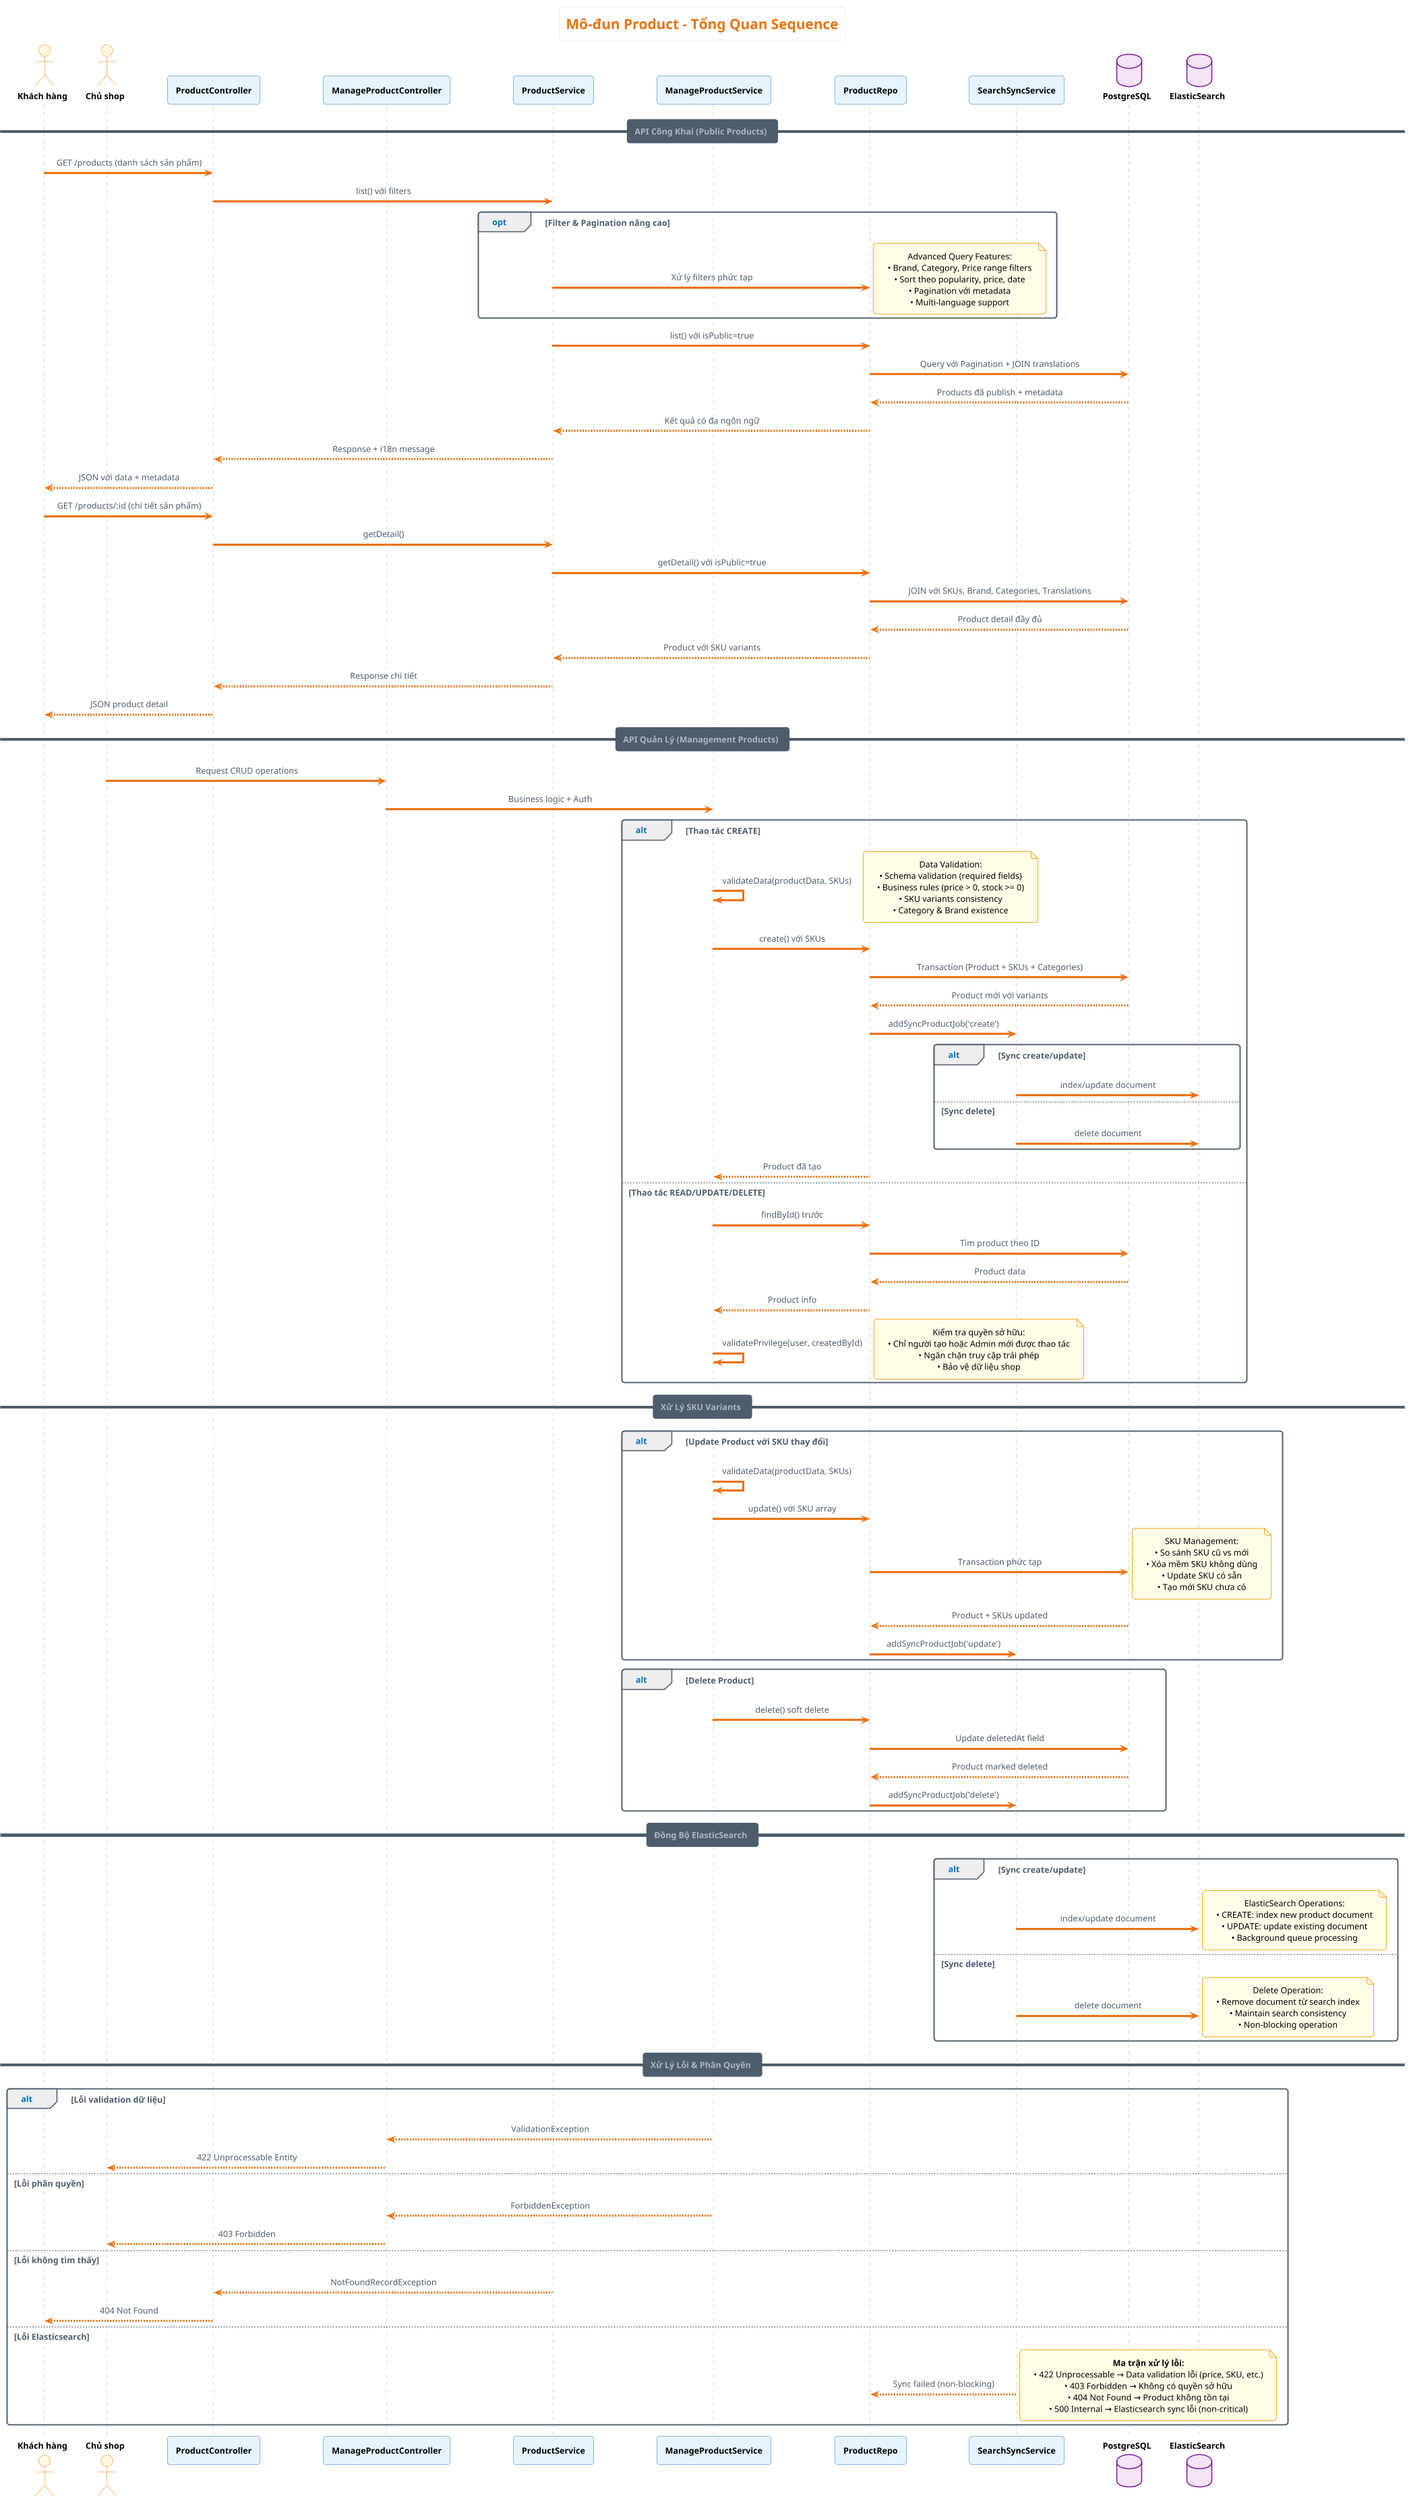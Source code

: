 @startuml
!theme aws-orange
skinparam backgroundColor #FFFFFF
skinparam defaultTextAlignment center
skinparam participant {
    BackgroundColor #E8F4FD
    BorderColor #1976D2
    FontColor #000000
    FontStyle bold
}
skinparam actor {
    BackgroundColor #FFF8E1
    BorderColor #F57C00
    FontColor #000000
    FontStyle bold
}
skinparam database {
    BackgroundColor #F3E5F5
    BorderColor #7B1FA2
    FontColor #000000
    FontStyle bold
}
skinparam note {
    BackgroundColor #FFFDE7
    BorderColor #F9A825
    FontColor #000000
}

title Mô-đun Product - Tổng Quan Sequence
note top : Hệ thống quản lý sản phẩm với phân quyền, đa ngôn ngữ và tìm kiếm

actor "Khách hàng" as Client
actor "Chủ shop" as ShopOwner
participant ProductController
participant ManageProductController
participant ProductService
participant ManageProductService
participant ProductRepo
participant SearchSyncService
database PostgreSQL
database ElasticSearch

== API Công Khai (Public Products) ==
Client -> ProductController: GET /products (danh sách sản phẩm)
ProductController -> ProductService: list() với filters

opt Filter & Pagination nâng cao
    ProductService -> ProductRepo: Xử lý filters phức tạp
    note right
    Advanced Query Features:
    • Brand, Category, Price range filters
    • Sort theo popularity, price, date
    • Pagination với metadata
    • Multi-language support
    end note
end

ProductService -> ProductRepo: list() với isPublic=true
ProductRepo -> PostgreSQL: Query với Pagination + JOIN translations
PostgreSQL --> ProductRepo: Products đã publish + metadata
ProductRepo --> ProductService: Kết quả có đa ngôn ngữ
ProductService --> ProductController: Response + i18n message
ProductController --> Client: JSON với data + metadata

Client -> ProductController: GET /products/:id (chi tiết sản phẩm)
ProductController -> ProductService: getDetail()
ProductService -> ProductRepo: getDetail() với isPublic=true
ProductRepo -> PostgreSQL: JOIN với SKUs, Brand, Categories, Translations
PostgreSQL --> ProductRepo: Product detail đầy đủ
ProductRepo --> ProductService: Product với SKU variants
ProductService --> ProductController: Response chi tiết
ProductController --> Client: JSON product detail

== API Quản Lý (Management Products) ==
ShopOwner -> ManageProductController: Request CRUD operations
ManageProductController -> ManageProductService: Business logic + Auth

alt Thao tác CREATE
    ManageProductService -> ManageProductService: validateData(productData, SKUs)
    note right
    Data Validation:
    • Schema validation (required fields)
    • Business rules (price > 0, stock >= 0)
    • SKU variants consistency
    • Category & Brand existence
    end note
    ManageProductService -> ProductRepo: create() với SKUs
    ProductRepo -> PostgreSQL: Transaction (Product + SKUs + Categories)
    PostgreSQL --> ProductRepo: Product mới với variants
    ProductRepo -> SearchSyncService: addSyncProductJob('create')
    alt Sync create/update
        SearchSyncService -> ElasticSearch: index/update document
    else Sync delete
        SearchSyncService -> ElasticSearch: delete document
    end
    ProductRepo --> ManageProductService: Product đã tạo

else Thao tác READ/UPDATE/DELETE
    ManageProductService -> ProductRepo: findById() trước
    ProductRepo -> PostgreSQL: Tìm product theo ID
    PostgreSQL --> ProductRepo: Product data
    ProductRepo --> ManageProductService: Product info
    ManageProductService -> ManageProductService: validatePrivilege(user, createdById)
    note right
    Kiểm tra quyền sở hữu:
    • Chỉ người tạo hoặc Admin mới được thao tác
    • Ngăn chặn truy cập trái phép
    • Bảo vệ dữ liệu shop
    end note
end

== Xử Lý SKU Variants ==
alt Update Product với SKU thay đổi
    ManageProductService -> ManageProductService: validateData(productData, SKUs)
    ManageProductService -> ProductRepo: update() với SKU array
    ProductRepo -> PostgreSQL: Transaction phức tạp
    note right
    SKU Management:
    • So sánh SKU cũ vs mới
    • Xóa mềm SKU không dùng
    • Update SKU có sẵn
    • Tạo mới SKU chưa có
    end note
    PostgreSQL --> ProductRepo: Product + SKUs updated
    ProductRepo -> SearchSyncService: addSyncProductJob('update')
end

alt Delete Product
    ManageProductService -> ProductRepo: delete() soft delete
    ProductRepo -> PostgreSQL: Update deletedAt field
    PostgreSQL --> ProductRepo: Product marked deleted
    ProductRepo -> SearchSyncService: addSyncProductJob('delete')
end

== Đồng Bộ ElasticSearch ==
alt Sync create/update
    SearchSyncService -> ElasticSearch: index/update document
    note right
    ElasticSearch Operations:
    • CREATE: index new product document
    • UPDATE: update existing document
    • Background queue processing
    end note
else Sync delete
    SearchSyncService -> ElasticSearch: delete document
    note right
    Delete Operation:
    • Remove document từ search index
    • Maintain search consistency
    • Non-blocking operation
    end note
end

== Xử Lý Lỗi & Phân Quyền ==
alt Lỗi validation dữ liệu
    ManageProductService --> ManageProductController: ValidationException
    ManageProductController --> ShopOwner: 422 Unprocessable Entity

else Lỗi phân quyền
    ManageProductService --> ManageProductController: ForbiddenException
    ManageProductController --> ShopOwner: 403 Forbidden

else Lỗi không tìm thấy
    ProductService --> ProductController: NotFoundRecordException
    ProductController --> Client: 404 Not Found

else Lỗi Elasticsearch
    SearchSyncService --> ProductRepo: Sync failed (non-blocking)
    note right
    **Ma trận xử lý lỗi:**
    • 422 Unprocessable → Data validation lỗi (price, SKU, etc.)
    • 403 Forbidden → Không có quyền sở hữu
    • 404 Not Found → Product không tồn tại
    • 500 Internal → Elasticsearch sync lỗi (non-critical)
    end note
end

@enduml
